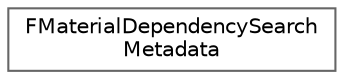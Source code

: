 digraph "Graphical Class Hierarchy"
{
 // INTERACTIVE_SVG=YES
 // LATEX_PDF_SIZE
  bgcolor="transparent";
  edge [fontname=Helvetica,fontsize=10,labelfontname=Helvetica,labelfontsize=10];
  node [fontname=Helvetica,fontsize=10,shape=box,height=0.2,width=0.4];
  rankdir="LR";
  Node0 [id="Node000000",label="FMaterialDependencySearch\lMetadata",height=0.2,width=0.4,color="grey40", fillcolor="white", style="filled",URL="$d5/d17/structFMaterialDependencySearchMetadata.html",tooltip=" "];
}

